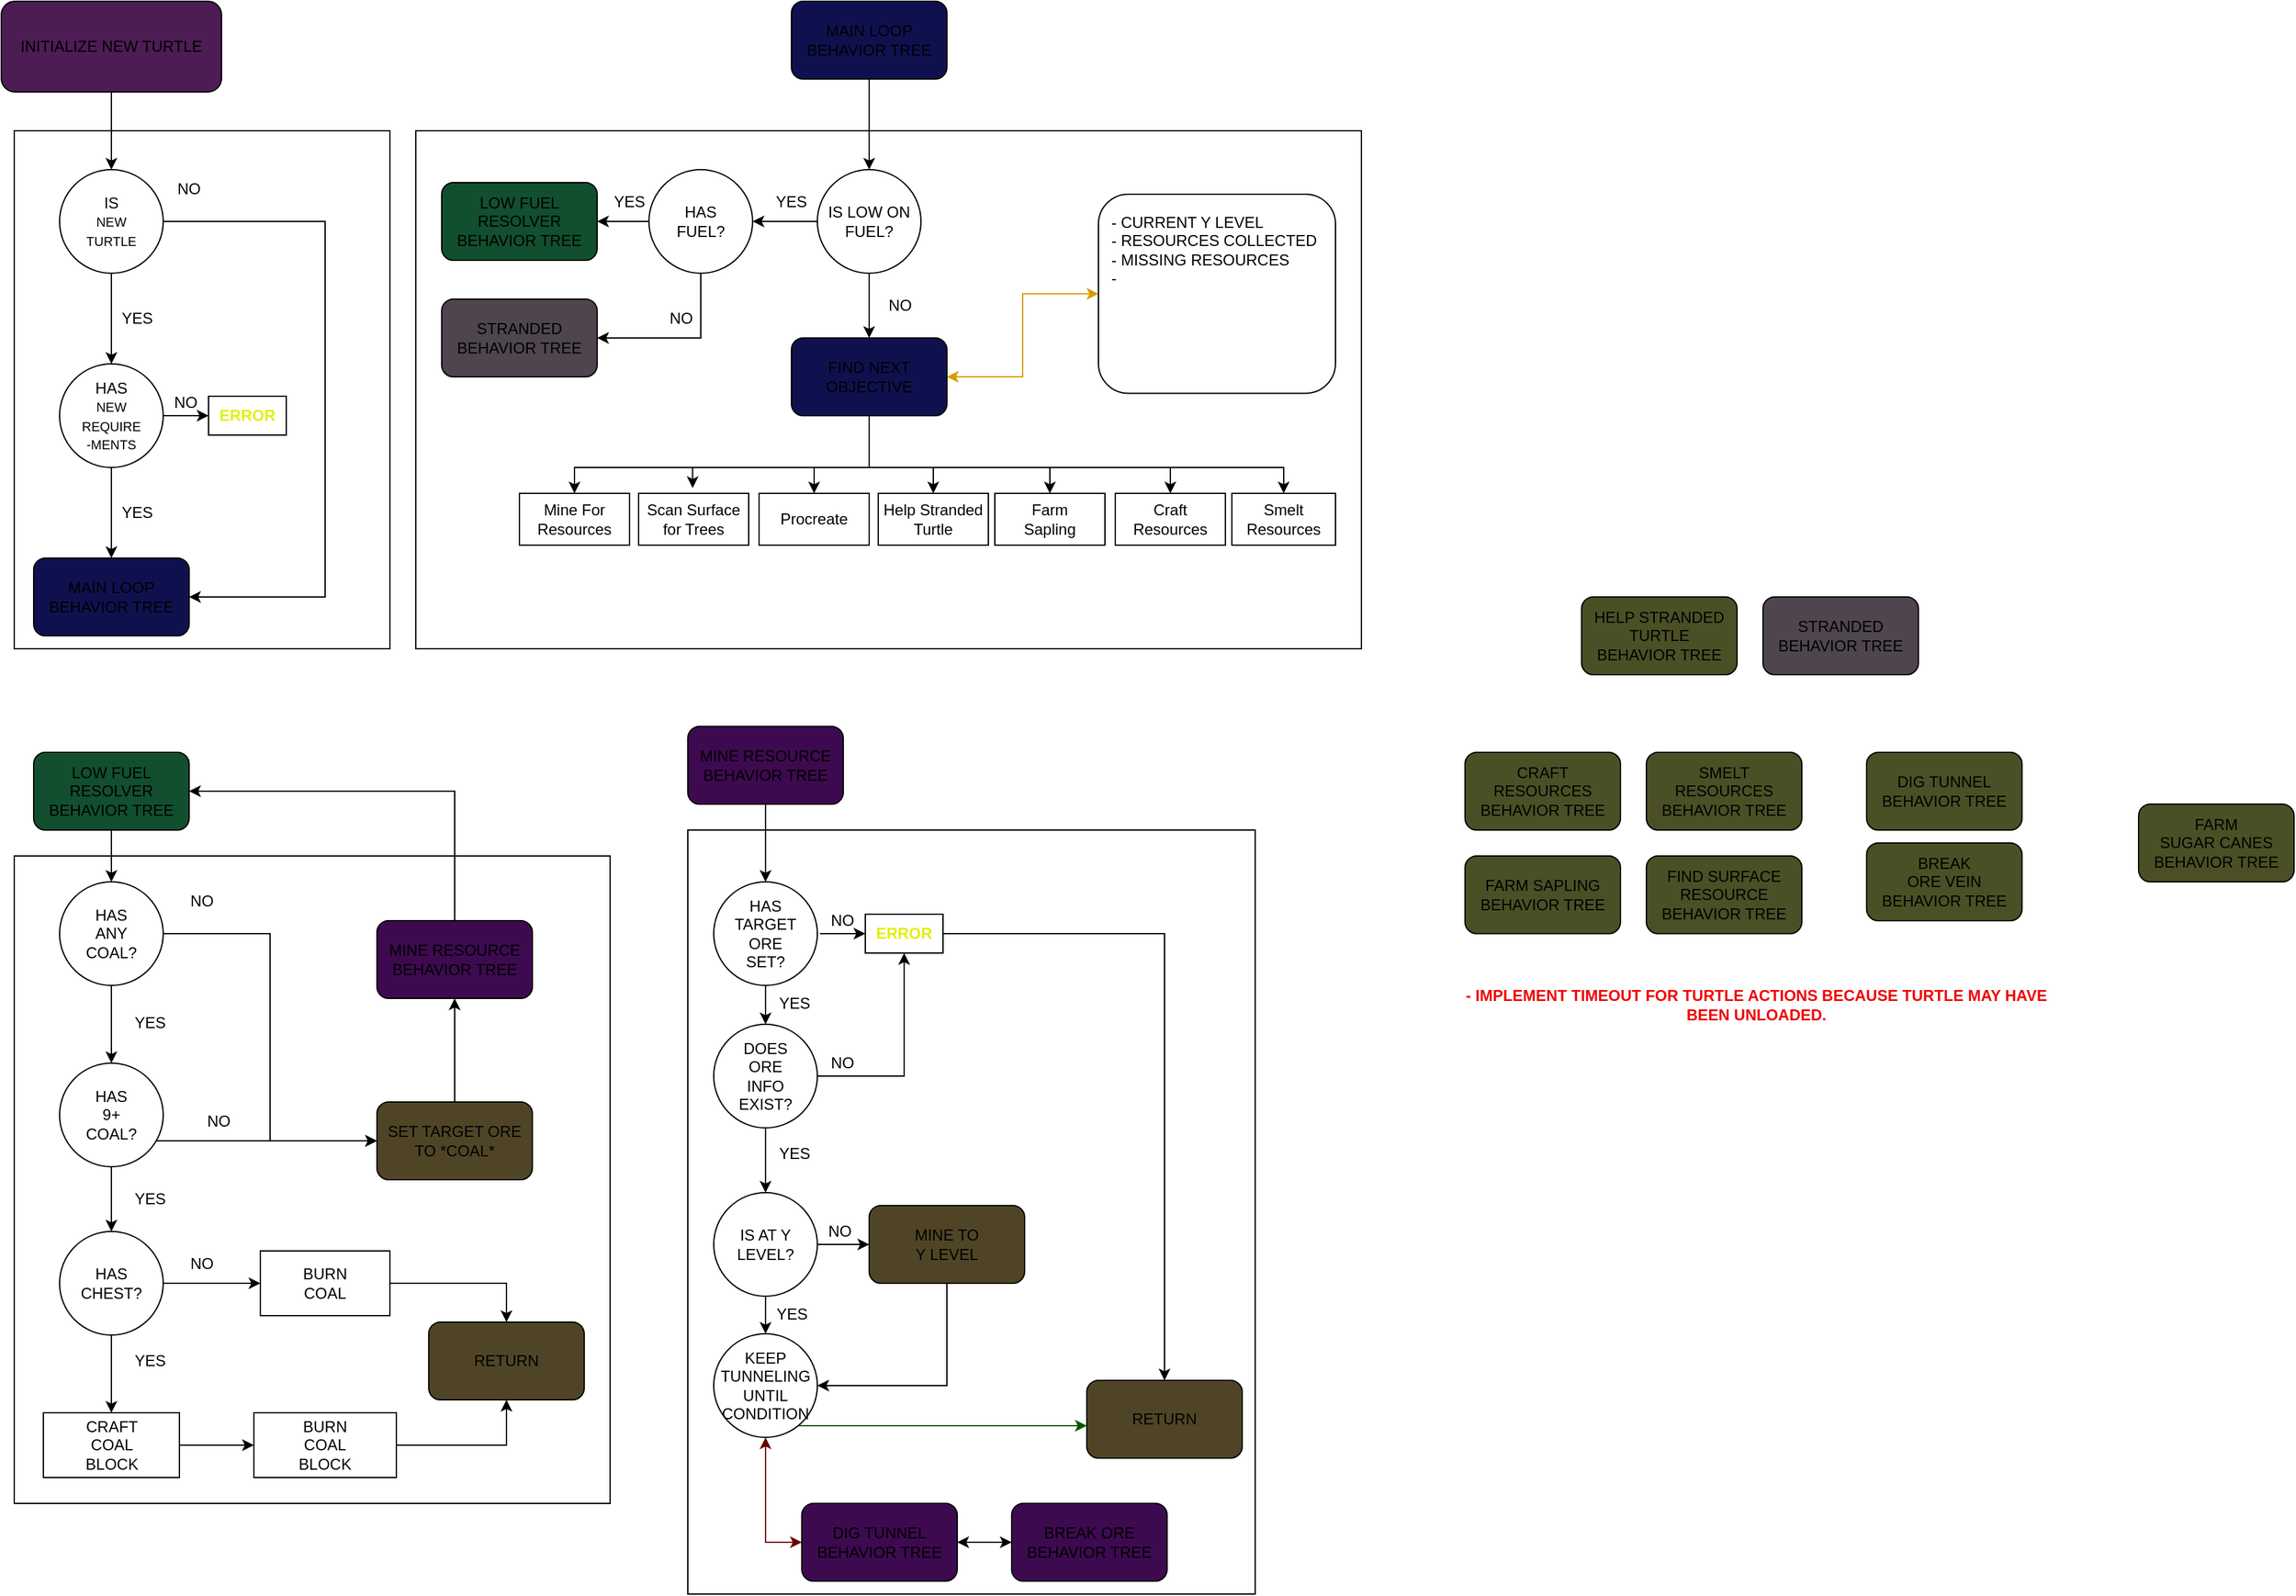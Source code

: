 <mxfile version="22.1.2" type="device">
  <diagram id="C5RBs43oDa-KdzZeNtuy" name="Page-1">
    <mxGraphModel dx="1658" dy="868" grid="1" gridSize="10" guides="1" tooltips="1" connect="1" arrows="1" fold="1" page="0" pageScale="1" pageWidth="827" pageHeight="1169" math="0" shadow="0">
      <root>
        <mxCell id="WIyWlLk6GJQsqaUBKTNV-0" />
        <mxCell id="WIyWlLk6GJQsqaUBKTNV-1" parent="WIyWlLk6GJQsqaUBKTNV-0" />
        <mxCell id="fIsmHAN3YxHPpo_NFKhi-23" value="" style="rounded=0;whiteSpace=wrap;html=1;fillColor=none;" parent="WIyWlLk6GJQsqaUBKTNV-1" vertex="1">
          <mxGeometry x="360" y="140" width="730" height="400" as="geometry" />
        </mxCell>
        <mxCell id="fIsmHAN3YxHPpo_NFKhi-88" value="" style="rounded=0;whiteSpace=wrap;html=1;fillColor=none;" parent="WIyWlLk6GJQsqaUBKTNV-1" vertex="1">
          <mxGeometry x="570" y="680" width="438" height="590" as="geometry" />
        </mxCell>
        <mxCell id="fIsmHAN3YxHPpo_NFKhi-19" value="" style="rounded=0;whiteSpace=wrap;html=1;fillColor=none;" parent="WIyWlLk6GJQsqaUBKTNV-1" vertex="1">
          <mxGeometry x="50" y="140" width="290" height="400" as="geometry" />
        </mxCell>
        <mxCell id="fIsmHAN3YxHPpo_NFKhi-36" value="" style="rounded=0;whiteSpace=wrap;html=1;fillColor=none;" parent="WIyWlLk6GJQsqaUBKTNV-1" vertex="1">
          <mxGeometry x="50" y="700" width="460" height="500" as="geometry" />
        </mxCell>
        <mxCell id="fIsmHAN3YxHPpo_NFKhi-26" style="edgeStyle=orthogonalEdgeStyle;rounded=0;orthogonalLoop=1;jettySize=auto;html=1;entryX=0.5;entryY=0;entryDx=0;entryDy=0;" parent="WIyWlLk6GJQsqaUBKTNV-1" source="fIsmHAN3YxHPpo_NFKhi-1" target="fIsmHAN3YxHPpo_NFKhi-6" edge="1">
          <mxGeometry relative="1" as="geometry" />
        </mxCell>
        <mxCell id="fIsmHAN3YxHPpo_NFKhi-1" value="INITIALIZE NEW TURTLE" style="rounded=1;whiteSpace=wrap;html=1;fillColor=#4D1C54;" parent="WIyWlLk6GJQsqaUBKTNV-1" vertex="1">
          <mxGeometry x="40" y="40" width="170" height="70" as="geometry" />
        </mxCell>
        <mxCell id="fIsmHAN3YxHPpo_NFKhi-5" style="edgeStyle=orthogonalEdgeStyle;rounded=0;orthogonalLoop=1;jettySize=auto;html=1;entryX=0.5;entryY=0;entryDx=0;entryDy=0;exitX=0.5;exitY=1;exitDx=0;exitDy=0;" parent="WIyWlLk6GJQsqaUBKTNV-1" source="fIsmHAN3YxHPpo_NFKhi-6" target="fIsmHAN3YxHPpo_NFKhi-7" edge="1">
          <mxGeometry relative="1" as="geometry">
            <mxPoint x="125" y="270" as="sourcePoint" />
            <mxPoint x="125" y="310" as="targetPoint" />
          </mxGeometry>
        </mxCell>
        <mxCell id="fIsmHAN3YxHPpo_NFKhi-8" style="edgeStyle=orthogonalEdgeStyle;rounded=0;orthogonalLoop=1;jettySize=auto;html=1;entryX=1;entryY=0.5;entryDx=0;entryDy=0;exitX=1;exitY=0.5;exitDx=0;exitDy=0;" parent="WIyWlLk6GJQsqaUBKTNV-1" source="fIsmHAN3YxHPpo_NFKhi-6" target="fIsmHAN3YxHPpo_NFKhi-10" edge="1">
          <mxGeometry relative="1" as="geometry">
            <mxPoint x="200" y="210" as="targetPoint" />
            <Array as="points">
              <mxPoint x="290" y="210" />
              <mxPoint x="290" y="500" />
            </Array>
          </mxGeometry>
        </mxCell>
        <mxCell id="fIsmHAN3YxHPpo_NFKhi-6" value="IS&lt;br style=&quot;font-size: 10px;&quot;&gt;&lt;span style=&quot;font-size: 10px;&quot;&gt;NEW&lt;/span&gt;&lt;br style=&quot;font-size: 10px;&quot;&gt;&lt;span style=&quot;font-size: 10px;&quot;&gt;TURTLE&lt;/span&gt;" style="ellipse;whiteSpace=wrap;html=1;aspect=fixed;" parent="WIyWlLk6GJQsqaUBKTNV-1" vertex="1">
          <mxGeometry x="85" y="170" width="80" height="80" as="geometry" />
        </mxCell>
        <mxCell id="fIsmHAN3YxHPpo_NFKhi-9" style="edgeStyle=orthogonalEdgeStyle;rounded=0;orthogonalLoop=1;jettySize=auto;html=1;" parent="WIyWlLk6GJQsqaUBKTNV-1" source="fIsmHAN3YxHPpo_NFKhi-7" edge="1">
          <mxGeometry relative="1" as="geometry">
            <mxPoint x="200" y="360" as="targetPoint" />
          </mxGeometry>
        </mxCell>
        <mxCell id="fIsmHAN3YxHPpo_NFKhi-11" style="edgeStyle=orthogonalEdgeStyle;rounded=0;orthogonalLoop=1;jettySize=auto;html=1;entryX=0.5;entryY=0;entryDx=0;entryDy=0;" parent="WIyWlLk6GJQsqaUBKTNV-1" source="fIsmHAN3YxHPpo_NFKhi-7" target="fIsmHAN3YxHPpo_NFKhi-10" edge="1">
          <mxGeometry relative="1" as="geometry" />
        </mxCell>
        <mxCell id="fIsmHAN3YxHPpo_NFKhi-7" value="HAS&lt;br style=&quot;font-size: 10px;&quot;&gt;&lt;span style=&quot;font-size: 10px;&quot;&gt;NEW&lt;/span&gt;&lt;br style=&quot;font-size: 10px;&quot;&gt;&lt;span style=&quot;font-size: 10px;&quot;&gt;REQUIRE&lt;br&gt;&lt;/span&gt;&lt;span style=&quot;font-size: 10px;&quot;&gt;-MENTS&lt;/span&gt;" style="ellipse;whiteSpace=wrap;html=1;aspect=fixed;" parent="WIyWlLk6GJQsqaUBKTNV-1" vertex="1">
          <mxGeometry x="85" y="320" width="80" height="80" as="geometry" />
        </mxCell>
        <mxCell id="fIsmHAN3YxHPpo_NFKhi-10" value="MAIN LOOP&lt;br&gt;BEHAVIOR TREE" style="rounded=1;whiteSpace=wrap;html=1;fillColor=#0F114F;" parent="WIyWlLk6GJQsqaUBKTNV-1" vertex="1">
          <mxGeometry x="65" y="470" width="120" height="60" as="geometry" />
        </mxCell>
        <mxCell id="fIsmHAN3YxHPpo_NFKhi-13" value="ERROR" style="text;html=1;strokeColor=default;fillColor=none;align=center;verticalAlign=middle;whiteSpace=wrap;rounded=0;fontColor=#E1F00C;fontStyle=1" parent="WIyWlLk6GJQsqaUBKTNV-1" vertex="1">
          <mxGeometry x="200" y="345" width="60" height="30" as="geometry" />
        </mxCell>
        <mxCell id="fIsmHAN3YxHPpo_NFKhi-14" value="NO" style="text;html=1;strokeColor=none;fillColor=none;align=center;verticalAlign=middle;whiteSpace=wrap;rounded=0;" parent="WIyWlLk6GJQsqaUBKTNV-1" vertex="1">
          <mxGeometry x="165" y="170" width="40" height="30" as="geometry" />
        </mxCell>
        <mxCell id="fIsmHAN3YxHPpo_NFKhi-16" value="NO" style="text;html=1;strokeColor=none;fillColor=none;align=center;verticalAlign=middle;whiteSpace=wrap;rounded=0;" parent="WIyWlLk6GJQsqaUBKTNV-1" vertex="1">
          <mxGeometry x="165" y="340" width="35" height="20" as="geometry" />
        </mxCell>
        <mxCell id="fIsmHAN3YxHPpo_NFKhi-17" value="YES" style="text;html=1;strokeColor=none;fillColor=none;align=center;verticalAlign=middle;whiteSpace=wrap;rounded=0;" parent="WIyWlLk6GJQsqaUBKTNV-1" vertex="1">
          <mxGeometry x="125" y="270" width="40" height="30" as="geometry" />
        </mxCell>
        <mxCell id="fIsmHAN3YxHPpo_NFKhi-18" value="YES" style="text;html=1;strokeColor=none;fillColor=none;align=center;verticalAlign=middle;whiteSpace=wrap;rounded=0;" parent="WIyWlLk6GJQsqaUBKTNV-1" vertex="1">
          <mxGeometry x="125" y="420" width="40" height="30" as="geometry" />
        </mxCell>
        <mxCell id="fIsmHAN3YxHPpo_NFKhi-27" style="edgeStyle=orthogonalEdgeStyle;rounded=0;orthogonalLoop=1;jettySize=auto;html=1;entryX=0.5;entryY=0;entryDx=0;entryDy=0;" parent="WIyWlLk6GJQsqaUBKTNV-1" source="fIsmHAN3YxHPpo_NFKhi-21" target="fIsmHAN3YxHPpo_NFKhi-25" edge="1">
          <mxGeometry relative="1" as="geometry" />
        </mxCell>
        <mxCell id="fIsmHAN3YxHPpo_NFKhi-21" value="MAIN LOOP&lt;br&gt;BEHAVIOR TREE" style="rounded=1;whiteSpace=wrap;html=1;fillColor=#0F114F;" parent="WIyWlLk6GJQsqaUBKTNV-1" vertex="1">
          <mxGeometry x="650" y="40" width="120" height="60" as="geometry" />
        </mxCell>
        <mxCell id="fIsmHAN3YxHPpo_NFKhi-38" style="edgeStyle=orthogonalEdgeStyle;rounded=0;orthogonalLoop=1;jettySize=auto;html=1;entryX=0.5;entryY=0;entryDx=0;entryDy=0;" parent="WIyWlLk6GJQsqaUBKTNV-1" source="fIsmHAN3YxHPpo_NFKhi-22" target="fIsmHAN3YxHPpo_NFKhi-37" edge="1">
          <mxGeometry relative="1" as="geometry" />
        </mxCell>
        <mxCell id="fIsmHAN3YxHPpo_NFKhi-22" value="LOW FUEL&lt;br&gt;RESOLVER&lt;br&gt;BEHAVIOR TREE" style="rounded=1;whiteSpace=wrap;html=1;fillColor=#114F2E;" parent="WIyWlLk6GJQsqaUBKTNV-1" vertex="1">
          <mxGeometry x="65" y="620" width="120" height="60" as="geometry" />
        </mxCell>
        <mxCell id="fIsmHAN3YxHPpo_NFKhi-30" style="edgeStyle=orthogonalEdgeStyle;rounded=0;orthogonalLoop=1;jettySize=auto;html=1;entryX=0.5;entryY=0;entryDx=0;entryDy=0;" parent="WIyWlLk6GJQsqaUBKTNV-1" source="fIsmHAN3YxHPpo_NFKhi-25" target="fIsmHAN3YxHPpo_NFKhi-29" edge="1">
          <mxGeometry relative="1" as="geometry" />
        </mxCell>
        <mxCell id="fIsmHAN3YxHPpo_NFKhi-130" style="edgeStyle=orthogonalEdgeStyle;rounded=0;orthogonalLoop=1;jettySize=auto;html=1;entryX=1;entryY=0.5;entryDx=0;entryDy=0;" parent="WIyWlLk6GJQsqaUBKTNV-1" source="fIsmHAN3YxHPpo_NFKhi-25" target="fIsmHAN3YxHPpo_NFKhi-58" edge="1">
          <mxGeometry relative="1" as="geometry" />
        </mxCell>
        <mxCell id="fIsmHAN3YxHPpo_NFKhi-25" value="IS LOW ON FUEL?" style="ellipse;whiteSpace=wrap;html=1;aspect=fixed;" parent="WIyWlLk6GJQsqaUBKTNV-1" vertex="1">
          <mxGeometry x="670" y="170" width="80" height="80" as="geometry" />
        </mxCell>
        <mxCell id="OW8KxhWi1w3v-cnNSmXm-7" style="edgeStyle=orthogonalEdgeStyle;rounded=0;orthogonalLoop=1;jettySize=auto;html=1;entryX=0;entryY=0.5;entryDx=0;entryDy=0;fillColor=#ffcd28;gradientColor=#ffa500;strokeColor=#d79b00;startArrow=classic;startFill=1;" parent="WIyWlLk6GJQsqaUBKTNV-1" source="fIsmHAN3YxHPpo_NFKhi-29" target="OW8KxhWi1w3v-cnNSmXm-3" edge="1">
          <mxGeometry relative="1" as="geometry" />
        </mxCell>
        <mxCell id="OW8KxhWi1w3v-cnNSmXm-14" style="edgeStyle=orthogonalEdgeStyle;rounded=0;orthogonalLoop=1;jettySize=auto;html=1;entryX=0.5;entryY=0;entryDx=0;entryDy=0;" parent="WIyWlLk6GJQsqaUBKTNV-1" source="fIsmHAN3YxHPpo_NFKhi-29" target="OW8KxhWi1w3v-cnNSmXm-6" edge="1">
          <mxGeometry relative="1" as="geometry">
            <Array as="points">
              <mxPoint x="710" y="400" />
              <mxPoint x="483" y="400" />
            </Array>
          </mxGeometry>
        </mxCell>
        <mxCell id="OW8KxhWi1w3v-cnNSmXm-16" style="edgeStyle=orthogonalEdgeStyle;rounded=0;orthogonalLoop=1;jettySize=auto;html=1;entryX=0.5;entryY=0;entryDx=0;entryDy=0;" parent="WIyWlLk6GJQsqaUBKTNV-1" source="fIsmHAN3YxHPpo_NFKhi-29" target="OW8KxhWi1w3v-cnNSmXm-9" edge="1">
          <mxGeometry relative="1" as="geometry">
            <Array as="points">
              <mxPoint x="710" y="400" />
              <mxPoint x="667" y="400" />
            </Array>
          </mxGeometry>
        </mxCell>
        <mxCell id="OW8KxhWi1w3v-cnNSmXm-17" style="edgeStyle=orthogonalEdgeStyle;rounded=0;orthogonalLoop=1;jettySize=auto;html=1;entryX=0.5;entryY=0;entryDx=0;entryDy=0;" parent="WIyWlLk6GJQsqaUBKTNV-1" source="fIsmHAN3YxHPpo_NFKhi-29" target="OW8KxhWi1w3v-cnNSmXm-8" edge="1">
          <mxGeometry relative="1" as="geometry">
            <Array as="points">
              <mxPoint x="710" y="400" />
              <mxPoint x="759" y="400" />
            </Array>
          </mxGeometry>
        </mxCell>
        <mxCell id="OW8KxhWi1w3v-cnNSmXm-18" style="edgeStyle=orthogonalEdgeStyle;rounded=0;orthogonalLoop=1;jettySize=auto;html=1;entryX=0.5;entryY=0;entryDx=0;entryDy=0;" parent="WIyWlLk6GJQsqaUBKTNV-1" source="fIsmHAN3YxHPpo_NFKhi-29" target="OW8KxhWi1w3v-cnNSmXm-11" edge="1">
          <mxGeometry relative="1" as="geometry">
            <Array as="points">
              <mxPoint x="710" y="400" />
              <mxPoint x="849" y="400" />
            </Array>
          </mxGeometry>
        </mxCell>
        <mxCell id="OW8KxhWi1w3v-cnNSmXm-19" style="edgeStyle=orthogonalEdgeStyle;rounded=0;orthogonalLoop=1;jettySize=auto;html=1;entryX=0.5;entryY=0;entryDx=0;entryDy=0;" parent="WIyWlLk6GJQsqaUBKTNV-1" source="fIsmHAN3YxHPpo_NFKhi-29" target="OW8KxhWi1w3v-cnNSmXm-10" edge="1">
          <mxGeometry relative="1" as="geometry">
            <Array as="points">
              <mxPoint x="710" y="400" />
              <mxPoint x="943" y="400" />
            </Array>
          </mxGeometry>
        </mxCell>
        <mxCell id="OW8KxhWi1w3v-cnNSmXm-20" style="edgeStyle=orthogonalEdgeStyle;rounded=0;orthogonalLoop=1;jettySize=auto;html=1;entryX=0.5;entryY=0;entryDx=0;entryDy=0;" parent="WIyWlLk6GJQsqaUBKTNV-1" source="fIsmHAN3YxHPpo_NFKhi-29" target="OW8KxhWi1w3v-cnNSmXm-12" edge="1">
          <mxGeometry relative="1" as="geometry">
            <Array as="points">
              <mxPoint x="710" y="400" />
              <mxPoint x="1030" y="400" />
            </Array>
          </mxGeometry>
        </mxCell>
        <mxCell id="fIsmHAN3YxHPpo_NFKhi-29" value="FIND NEXT OBJECTIVE" style="rounded=1;whiteSpace=wrap;html=1;fillColor=#0F114F;" parent="WIyWlLk6GJQsqaUBKTNV-1" vertex="1">
          <mxGeometry x="650" y="300" width="120" height="60" as="geometry" />
        </mxCell>
        <mxCell id="fIsmHAN3YxHPpo_NFKhi-32" value="LOW FUEL&lt;br&gt;RESOLVER&lt;br&gt;BEHAVIOR TREE" style="rounded=1;whiteSpace=wrap;html=1;fillColor=#114F2E;" parent="WIyWlLk6GJQsqaUBKTNV-1" vertex="1">
          <mxGeometry x="380" y="180" width="120" height="60" as="geometry" />
        </mxCell>
        <mxCell id="fIsmHAN3YxHPpo_NFKhi-34" value="YES" style="text;html=1;strokeColor=none;fillColor=none;align=center;verticalAlign=middle;whiteSpace=wrap;rounded=0;" parent="WIyWlLk6GJQsqaUBKTNV-1" vertex="1">
          <mxGeometry x="630" y="180" width="40" height="30" as="geometry" />
        </mxCell>
        <mxCell id="fIsmHAN3YxHPpo_NFKhi-47" style="edgeStyle=orthogonalEdgeStyle;rounded=0;orthogonalLoop=1;jettySize=auto;html=1;entryX=0.5;entryY=0;entryDx=0;entryDy=0;" parent="WIyWlLk6GJQsqaUBKTNV-1" source="fIsmHAN3YxHPpo_NFKhi-37" target="fIsmHAN3YxHPpo_NFKhi-41" edge="1">
          <mxGeometry relative="1" as="geometry" />
        </mxCell>
        <mxCell id="fIsmHAN3YxHPpo_NFKhi-124" style="edgeStyle=orthogonalEdgeStyle;rounded=0;orthogonalLoop=1;jettySize=auto;html=1;entryX=0;entryY=0.5;entryDx=0;entryDy=0;" parent="WIyWlLk6GJQsqaUBKTNV-1" source="fIsmHAN3YxHPpo_NFKhi-37" target="fIsmHAN3YxHPpo_NFKhi-83" edge="1">
          <mxGeometry relative="1" as="geometry" />
        </mxCell>
        <mxCell id="fIsmHAN3YxHPpo_NFKhi-37" value="HAS&lt;br&gt;ANY&lt;br&gt;COAL?" style="ellipse;whiteSpace=wrap;html=1;aspect=fixed;" parent="WIyWlLk6GJQsqaUBKTNV-1" vertex="1">
          <mxGeometry x="85" y="720" width="80" height="80" as="geometry" />
        </mxCell>
        <mxCell id="fIsmHAN3YxHPpo_NFKhi-51" style="edgeStyle=orthogonalEdgeStyle;rounded=0;orthogonalLoop=1;jettySize=auto;html=1;entryX=0.5;entryY=0;entryDx=0;entryDy=0;" parent="WIyWlLk6GJQsqaUBKTNV-1" source="fIsmHAN3YxHPpo_NFKhi-41" target="fIsmHAN3YxHPpo_NFKhi-50" edge="1">
          <mxGeometry relative="1" as="geometry" />
        </mxCell>
        <mxCell id="fIsmHAN3YxHPpo_NFKhi-123" style="edgeStyle=orthogonalEdgeStyle;rounded=0;orthogonalLoop=1;jettySize=auto;html=1;entryX=0;entryY=0.5;entryDx=0;entryDy=0;" parent="WIyWlLk6GJQsqaUBKTNV-1" source="fIsmHAN3YxHPpo_NFKhi-41" target="fIsmHAN3YxHPpo_NFKhi-83" edge="1">
          <mxGeometry relative="1" as="geometry">
            <Array as="points">
              <mxPoint x="300" y="920" />
              <mxPoint x="300" y="920" />
            </Array>
          </mxGeometry>
        </mxCell>
        <mxCell id="fIsmHAN3YxHPpo_NFKhi-41" value="HAS&lt;br&gt;9+&lt;br&gt;COAL?" style="ellipse;whiteSpace=wrap;html=1;aspect=fixed;" parent="WIyWlLk6GJQsqaUBKTNV-1" vertex="1">
          <mxGeometry x="85" y="860" width="80" height="80" as="geometry" />
        </mxCell>
        <mxCell id="fIsmHAN3YxHPpo_NFKhi-126" style="edgeStyle=orthogonalEdgeStyle;rounded=0;orthogonalLoop=1;jettySize=auto;html=1;entryX=1;entryY=0.5;entryDx=0;entryDy=0;" parent="WIyWlLk6GJQsqaUBKTNV-1" source="fIsmHAN3YxHPpo_NFKhi-43" target="fIsmHAN3YxHPpo_NFKhi-22" edge="1">
          <mxGeometry relative="1" as="geometry">
            <Array as="points">
              <mxPoint x="390" y="650" />
            </Array>
          </mxGeometry>
        </mxCell>
        <mxCell id="fIsmHAN3YxHPpo_NFKhi-43" value="MINE RESOURCE&lt;br&gt;BEHAVIOR TREE" style="rounded=1;whiteSpace=wrap;html=1;fillColor=#3D0A4F;" parent="WIyWlLk6GJQsqaUBKTNV-1" vertex="1">
          <mxGeometry x="330" y="750" width="120" height="60" as="geometry" />
        </mxCell>
        <mxCell id="fIsmHAN3YxHPpo_NFKhi-87" style="edgeStyle=orthogonalEdgeStyle;rounded=0;orthogonalLoop=1;jettySize=auto;html=1;entryX=0.5;entryY=0;entryDx=0;entryDy=0;" parent="WIyWlLk6GJQsqaUBKTNV-1" source="fIsmHAN3YxHPpo_NFKhi-45" target="fIsmHAN3YxHPpo_NFKhi-86" edge="1">
          <mxGeometry relative="1" as="geometry" />
        </mxCell>
        <mxCell id="fIsmHAN3YxHPpo_NFKhi-45" value="MINE RESOURCE&lt;br&gt;BEHAVIOR TREE" style="rounded=1;whiteSpace=wrap;html=1;fillColor=#3D0A4F;" parent="WIyWlLk6GJQsqaUBKTNV-1" vertex="1">
          <mxGeometry x="570" y="600" width="120" height="60" as="geometry" />
        </mxCell>
        <mxCell id="fIsmHAN3YxHPpo_NFKhi-46" value="NO" style="text;html=1;strokeColor=none;fillColor=none;align=center;verticalAlign=middle;whiteSpace=wrap;rounded=0;" parent="WIyWlLk6GJQsqaUBKTNV-1" vertex="1">
          <mxGeometry x="165" y="720" width="60" height="30" as="geometry" />
        </mxCell>
        <mxCell id="fIsmHAN3YxHPpo_NFKhi-49" value="NO" style="text;html=1;strokeColor=none;fillColor=none;align=center;verticalAlign=middle;whiteSpace=wrap;rounded=0;" parent="WIyWlLk6GJQsqaUBKTNV-1" vertex="1">
          <mxGeometry x="177.5" y="890" width="60" height="30" as="geometry" />
        </mxCell>
        <mxCell id="fIsmHAN3YxHPpo_NFKhi-75" style="edgeStyle=orthogonalEdgeStyle;rounded=0;orthogonalLoop=1;jettySize=auto;html=1;entryX=0;entryY=0.5;entryDx=0;entryDy=0;" parent="WIyWlLk6GJQsqaUBKTNV-1" source="fIsmHAN3YxHPpo_NFKhi-50" target="fIsmHAN3YxHPpo_NFKhi-67" edge="1">
          <mxGeometry relative="1" as="geometry" />
        </mxCell>
        <mxCell id="fIsmHAN3YxHPpo_NFKhi-76" style="edgeStyle=orthogonalEdgeStyle;rounded=0;orthogonalLoop=1;jettySize=auto;html=1;entryX=0.5;entryY=0;entryDx=0;entryDy=0;" parent="WIyWlLk6GJQsqaUBKTNV-1" source="fIsmHAN3YxHPpo_NFKhi-50" target="fIsmHAN3YxHPpo_NFKhi-68" edge="1">
          <mxGeometry relative="1" as="geometry" />
        </mxCell>
        <mxCell id="fIsmHAN3YxHPpo_NFKhi-50" value="HAS&lt;br&gt;CHEST?" style="ellipse;whiteSpace=wrap;html=1;aspect=fixed;" parent="WIyWlLk6GJQsqaUBKTNV-1" vertex="1">
          <mxGeometry x="85" y="990" width="80" height="80" as="geometry" />
        </mxCell>
        <mxCell id="fIsmHAN3YxHPpo_NFKhi-53" value="NO" style="text;html=1;strokeColor=none;fillColor=none;align=center;verticalAlign=middle;whiteSpace=wrap;rounded=0;" parent="WIyWlLk6GJQsqaUBKTNV-1" vertex="1">
          <mxGeometry x="165" y="1000" width="60" height="30" as="geometry" />
        </mxCell>
        <mxCell id="fIsmHAN3YxHPpo_NFKhi-57" value="STRANDED&lt;br&gt;BEHAVIOR TREE" style="rounded=1;whiteSpace=wrap;html=1;fillColor=#4E454F;" parent="WIyWlLk6GJQsqaUBKTNV-1" vertex="1">
          <mxGeometry x="1400" y="500" width="120" height="60" as="geometry" />
        </mxCell>
        <mxCell id="fIsmHAN3YxHPpo_NFKhi-60" value="NO" style="text;html=1;strokeColor=none;fillColor=none;align=center;verticalAlign=middle;whiteSpace=wrap;rounded=0;" parent="WIyWlLk6GJQsqaUBKTNV-1" vertex="1">
          <mxGeometry x="714" y="260" width="40" height="30" as="geometry" />
        </mxCell>
        <mxCell id="fIsmHAN3YxHPpo_NFKhi-61" value="STRANDED&lt;br&gt;BEHAVIOR TREE" style="rounded=1;whiteSpace=wrap;html=1;fillColor=#4E454F;" parent="WIyWlLk6GJQsqaUBKTNV-1" vertex="1">
          <mxGeometry x="380" y="270" width="120" height="60" as="geometry" />
        </mxCell>
        <mxCell id="fIsmHAN3YxHPpo_NFKhi-63" value="NO" style="text;html=1;strokeColor=none;fillColor=none;align=center;verticalAlign=middle;whiteSpace=wrap;rounded=0;" parent="WIyWlLk6GJQsqaUBKTNV-1" vertex="1">
          <mxGeometry x="550" y="270" width="30" height="30" as="geometry" />
        </mxCell>
        <mxCell id="fIsmHAN3YxHPpo_NFKhi-74" style="edgeStyle=orthogonalEdgeStyle;rounded=0;orthogonalLoop=1;jettySize=auto;html=1;entryX=0.5;entryY=0;entryDx=0;entryDy=0;" parent="WIyWlLk6GJQsqaUBKTNV-1" source="fIsmHAN3YxHPpo_NFKhi-67" target="fIsmHAN3YxHPpo_NFKhi-73" edge="1">
          <mxGeometry relative="1" as="geometry">
            <mxPoint x="430" y="1030" as="targetPoint" />
          </mxGeometry>
        </mxCell>
        <mxCell id="fIsmHAN3YxHPpo_NFKhi-67" value="BURN&lt;br&gt;COAL" style="rounded=0;whiteSpace=wrap;html=1;" parent="WIyWlLk6GJQsqaUBKTNV-1" vertex="1">
          <mxGeometry x="240" y="1005" width="100" height="50" as="geometry" />
        </mxCell>
        <mxCell id="fIsmHAN3YxHPpo_NFKhi-77" style="edgeStyle=orthogonalEdgeStyle;rounded=0;orthogonalLoop=1;jettySize=auto;html=1;entryX=0;entryY=0.5;entryDx=0;entryDy=0;" parent="WIyWlLk6GJQsqaUBKTNV-1" source="fIsmHAN3YxHPpo_NFKhi-68" target="fIsmHAN3YxHPpo_NFKhi-69" edge="1">
          <mxGeometry relative="1" as="geometry" />
        </mxCell>
        <mxCell id="fIsmHAN3YxHPpo_NFKhi-68" value="CRAFT&lt;br&gt;COAL&lt;br&gt;BLOCK" style="rounded=0;whiteSpace=wrap;html=1;" parent="WIyWlLk6GJQsqaUBKTNV-1" vertex="1">
          <mxGeometry x="72.5" y="1130" width="105" height="50" as="geometry" />
        </mxCell>
        <mxCell id="fIsmHAN3YxHPpo_NFKhi-78" style="edgeStyle=orthogonalEdgeStyle;rounded=0;orthogonalLoop=1;jettySize=auto;html=1;exitX=1;exitY=0.5;exitDx=0;exitDy=0;entryX=0.5;entryY=1;entryDx=0;entryDy=0;" parent="WIyWlLk6GJQsqaUBKTNV-1" source="fIsmHAN3YxHPpo_NFKhi-69" target="fIsmHAN3YxHPpo_NFKhi-73" edge="1">
          <mxGeometry relative="1" as="geometry" />
        </mxCell>
        <mxCell id="fIsmHAN3YxHPpo_NFKhi-69" value="BURN&lt;br&gt;COAL&lt;br&gt;BLOCK" style="rounded=0;whiteSpace=wrap;html=1;" parent="WIyWlLk6GJQsqaUBKTNV-1" vertex="1">
          <mxGeometry x="235" y="1130" width="110" height="50" as="geometry" />
        </mxCell>
        <mxCell id="fIsmHAN3YxHPpo_NFKhi-73" value="RETURN" style="rounded=1;whiteSpace=wrap;html=1;fillColor=#4F4526;" parent="WIyWlLk6GJQsqaUBKTNV-1" vertex="1">
          <mxGeometry x="370" y="1060" width="120" height="60" as="geometry" />
        </mxCell>
        <mxCell id="fIsmHAN3YxHPpo_NFKhi-80" value="YES" style="text;html=1;strokeColor=none;fillColor=none;align=center;verticalAlign=middle;whiteSpace=wrap;rounded=0;" parent="WIyWlLk6GJQsqaUBKTNV-1" vertex="1">
          <mxGeometry x="125" y="950" width="60" height="30" as="geometry" />
        </mxCell>
        <mxCell id="fIsmHAN3YxHPpo_NFKhi-81" value="YES" style="text;html=1;strokeColor=none;fillColor=none;align=center;verticalAlign=middle;whiteSpace=wrap;rounded=0;" parent="WIyWlLk6GJQsqaUBKTNV-1" vertex="1">
          <mxGeometry x="125" y="1075" width="60" height="30" as="geometry" />
        </mxCell>
        <mxCell id="fIsmHAN3YxHPpo_NFKhi-125" style="edgeStyle=orthogonalEdgeStyle;rounded=0;orthogonalLoop=1;jettySize=auto;html=1;entryX=0.5;entryY=1;entryDx=0;entryDy=0;" parent="WIyWlLk6GJQsqaUBKTNV-1" source="fIsmHAN3YxHPpo_NFKhi-83" target="fIsmHAN3YxHPpo_NFKhi-43" edge="1">
          <mxGeometry relative="1" as="geometry" />
        </mxCell>
        <mxCell id="fIsmHAN3YxHPpo_NFKhi-83" value="SET TARGET ORE TO *COAL*" style="rounded=1;whiteSpace=wrap;html=1;fillColor=#4F4526;" parent="WIyWlLk6GJQsqaUBKTNV-1" vertex="1">
          <mxGeometry x="330" y="890" width="120" height="60" as="geometry" />
        </mxCell>
        <mxCell id="fIsmHAN3YxHPpo_NFKhi-95" style="edgeStyle=orthogonalEdgeStyle;rounded=0;orthogonalLoop=1;jettySize=auto;html=1;entryX=0.5;entryY=0;entryDx=0;entryDy=0;" parent="WIyWlLk6GJQsqaUBKTNV-1" source="fIsmHAN3YxHPpo_NFKhi-86" target="fIsmHAN3YxHPpo_NFKhi-94" edge="1">
          <mxGeometry relative="1" as="geometry" />
        </mxCell>
        <mxCell id="fIsmHAN3YxHPpo_NFKhi-86" value="HAS&lt;br&gt;TARGET&lt;br&gt;ORE&lt;br&gt;SET?" style="ellipse;whiteSpace=wrap;html=1;aspect=fixed;" parent="WIyWlLk6GJQsqaUBKTNV-1" vertex="1">
          <mxGeometry x="590" y="720" width="80" height="80" as="geometry" />
        </mxCell>
        <mxCell id="fIsmHAN3YxHPpo_NFKhi-89" style="edgeStyle=orthogonalEdgeStyle;rounded=0;orthogonalLoop=1;jettySize=auto;html=1;" parent="WIyWlLk6GJQsqaUBKTNV-1" edge="1">
          <mxGeometry relative="1" as="geometry">
            <mxPoint x="707" y="760" as="targetPoint" />
            <mxPoint x="672" y="760" as="sourcePoint" />
          </mxGeometry>
        </mxCell>
        <mxCell id="fIsmHAN3YxHPpo_NFKhi-93" style="edgeStyle=orthogonalEdgeStyle;rounded=0;orthogonalLoop=1;jettySize=auto;html=1;entryX=0.5;entryY=0;entryDx=0;entryDy=0;" parent="WIyWlLk6GJQsqaUBKTNV-1" source="fIsmHAN3YxHPpo_NFKhi-90" target="fIsmHAN3YxHPpo_NFKhi-92" edge="1">
          <mxGeometry relative="1" as="geometry" />
        </mxCell>
        <mxCell id="fIsmHAN3YxHPpo_NFKhi-90" value="ERROR" style="text;html=1;strokeColor=default;fillColor=none;align=center;verticalAlign=middle;whiteSpace=wrap;rounded=0;fontColor=#E1F00C;fontStyle=1" parent="WIyWlLk6GJQsqaUBKTNV-1" vertex="1">
          <mxGeometry x="707" y="745" width="60" height="30" as="geometry" />
        </mxCell>
        <mxCell id="fIsmHAN3YxHPpo_NFKhi-91" value="NO" style="text;html=1;strokeColor=none;fillColor=none;align=center;verticalAlign=middle;whiteSpace=wrap;rounded=0;" parent="WIyWlLk6GJQsqaUBKTNV-1" vertex="1">
          <mxGeometry x="672" y="740" width="35" height="20" as="geometry" />
        </mxCell>
        <mxCell id="fIsmHAN3YxHPpo_NFKhi-92" value="RETURN" style="rounded=1;whiteSpace=wrap;html=1;fillColor=#4F4526;" parent="WIyWlLk6GJQsqaUBKTNV-1" vertex="1">
          <mxGeometry x="878" y="1105" width="120" height="60" as="geometry" />
        </mxCell>
        <mxCell id="fIsmHAN3YxHPpo_NFKhi-96" style="edgeStyle=orthogonalEdgeStyle;rounded=0;orthogonalLoop=1;jettySize=auto;html=1;entryX=0.5;entryY=1;entryDx=0;entryDy=0;" parent="WIyWlLk6GJQsqaUBKTNV-1" source="fIsmHAN3YxHPpo_NFKhi-94" target="fIsmHAN3YxHPpo_NFKhi-90" edge="1">
          <mxGeometry relative="1" as="geometry" />
        </mxCell>
        <mxCell id="fIsmHAN3YxHPpo_NFKhi-101" style="edgeStyle=orthogonalEdgeStyle;rounded=0;orthogonalLoop=1;jettySize=auto;html=1;entryX=0.5;entryY=0;entryDx=0;entryDy=0;" parent="WIyWlLk6GJQsqaUBKTNV-1" source="fIsmHAN3YxHPpo_NFKhi-94" target="fIsmHAN3YxHPpo_NFKhi-100" edge="1">
          <mxGeometry relative="1" as="geometry" />
        </mxCell>
        <mxCell id="fIsmHAN3YxHPpo_NFKhi-94" value="DOES&lt;br&gt;ORE&lt;br&gt;INFO&lt;br&gt;EXIST?" style="ellipse;whiteSpace=wrap;html=1;aspect=fixed;" parent="WIyWlLk6GJQsqaUBKTNV-1" vertex="1">
          <mxGeometry x="590" y="830" width="80" height="80" as="geometry" />
        </mxCell>
        <mxCell id="fIsmHAN3YxHPpo_NFKhi-97" value="NO" style="text;html=1;strokeColor=none;fillColor=none;align=center;verticalAlign=middle;whiteSpace=wrap;rounded=0;" parent="WIyWlLk6GJQsqaUBKTNV-1" vertex="1">
          <mxGeometry x="672" y="850" width="35" height="20" as="geometry" />
        </mxCell>
        <mxCell id="fIsmHAN3YxHPpo_NFKhi-98" value="YES" style="text;html=1;strokeColor=none;fillColor=none;align=center;verticalAlign=middle;whiteSpace=wrap;rounded=0;" parent="WIyWlLk6GJQsqaUBKTNV-1" vertex="1">
          <mxGeometry x="635" y="804" width="35" height="20" as="geometry" />
        </mxCell>
        <mxCell id="fIsmHAN3YxHPpo_NFKhi-105" style="edgeStyle=orthogonalEdgeStyle;rounded=0;orthogonalLoop=1;jettySize=auto;html=1;entryX=0;entryY=0.5;entryDx=0;entryDy=0;" parent="WIyWlLk6GJQsqaUBKTNV-1" source="fIsmHAN3YxHPpo_NFKhi-100" target="fIsmHAN3YxHPpo_NFKhi-104" edge="1">
          <mxGeometry relative="1" as="geometry" />
        </mxCell>
        <mxCell id="fIsmHAN3YxHPpo_NFKhi-107" style="edgeStyle=orthogonalEdgeStyle;rounded=0;orthogonalLoop=1;jettySize=auto;html=1;entryX=0.5;entryY=0;entryDx=0;entryDy=0;" parent="WIyWlLk6GJQsqaUBKTNV-1" source="fIsmHAN3YxHPpo_NFKhi-100" target="fIsmHAN3YxHPpo_NFKhi-106" edge="1">
          <mxGeometry relative="1" as="geometry" />
        </mxCell>
        <mxCell id="fIsmHAN3YxHPpo_NFKhi-100" value="IS AT Y LEVEL?" style="ellipse;whiteSpace=wrap;html=1;aspect=fixed;" parent="WIyWlLk6GJQsqaUBKTNV-1" vertex="1">
          <mxGeometry x="590" y="960" width="80" height="80" as="geometry" />
        </mxCell>
        <mxCell id="fIsmHAN3YxHPpo_NFKhi-102" value="YES" style="text;html=1;strokeColor=none;fillColor=none;align=center;verticalAlign=middle;whiteSpace=wrap;rounded=0;" parent="WIyWlLk6GJQsqaUBKTNV-1" vertex="1">
          <mxGeometry x="635" y="920" width="35" height="20" as="geometry" />
        </mxCell>
        <mxCell id="fIsmHAN3YxHPpo_NFKhi-103" value="NO" style="text;html=1;strokeColor=none;fillColor=none;align=center;verticalAlign=middle;whiteSpace=wrap;rounded=0;" parent="WIyWlLk6GJQsqaUBKTNV-1" vertex="1">
          <mxGeometry x="670" y="980" width="35" height="20" as="geometry" />
        </mxCell>
        <mxCell id="fIsmHAN3YxHPpo_NFKhi-108" style="edgeStyle=orthogonalEdgeStyle;rounded=0;orthogonalLoop=1;jettySize=auto;html=1;entryX=1;entryY=0.5;entryDx=0;entryDy=0;" parent="WIyWlLk6GJQsqaUBKTNV-1" source="fIsmHAN3YxHPpo_NFKhi-104" target="fIsmHAN3YxHPpo_NFKhi-106" edge="1">
          <mxGeometry relative="1" as="geometry">
            <Array as="points">
              <mxPoint x="770" y="1109" />
            </Array>
          </mxGeometry>
        </mxCell>
        <mxCell id="fIsmHAN3YxHPpo_NFKhi-104" value="MINE TO&lt;br&gt;Y LEVEL" style="rounded=1;whiteSpace=wrap;html=1;fillColor=#4F4526;" parent="WIyWlLk6GJQsqaUBKTNV-1" vertex="1">
          <mxGeometry x="710" y="970" width="120" height="60" as="geometry" />
        </mxCell>
        <mxCell id="fIsmHAN3YxHPpo_NFKhi-138" style="edgeStyle=orthogonalEdgeStyle;rounded=0;orthogonalLoop=1;jettySize=auto;html=1;entryX=0;entryY=0.5;entryDx=0;entryDy=0;startArrow=classic;startFill=1;fillColor=#a20025;strokeColor=#6F0000;" parent="WIyWlLk6GJQsqaUBKTNV-1" source="fIsmHAN3YxHPpo_NFKhi-106" target="fIsmHAN3YxHPpo_NFKhi-136" edge="1">
          <mxGeometry relative="1" as="geometry" />
        </mxCell>
        <mxCell id="I_3FkQfr6iUO_htyIcaG-1" style="edgeStyle=orthogonalEdgeStyle;rounded=0;orthogonalLoop=1;jettySize=auto;html=1;fillColor=#008a00;strokeColor=#005700;" parent="WIyWlLk6GJQsqaUBKTNV-1" source="fIsmHAN3YxHPpo_NFKhi-106" edge="1">
          <mxGeometry relative="1" as="geometry">
            <Array as="points">
              <mxPoint x="878" y="1140" />
            </Array>
            <mxPoint x="878" y="1140" as="targetPoint" />
          </mxGeometry>
        </mxCell>
        <mxCell id="fIsmHAN3YxHPpo_NFKhi-106" value="KEEP&lt;br&gt;TUNNELING&lt;br&gt;UNTIL&lt;br&gt;CONDITION" style="ellipse;whiteSpace=wrap;html=1;aspect=fixed;" parent="WIyWlLk6GJQsqaUBKTNV-1" vertex="1">
          <mxGeometry x="590" y="1069" width="80" height="80" as="geometry" />
        </mxCell>
        <mxCell id="fIsmHAN3YxHPpo_NFKhi-109" value="YES" style="text;html=1;strokeColor=none;fillColor=none;align=center;verticalAlign=middle;whiteSpace=wrap;rounded=0;" parent="WIyWlLk6GJQsqaUBKTNV-1" vertex="1">
          <mxGeometry x="633" y="1044" width="35" height="20" as="geometry" />
        </mxCell>
        <mxCell id="fIsmHAN3YxHPpo_NFKhi-111" value="BREAK&lt;br&gt;ORE VEIN&lt;br&gt;BEHAVIOR TREE" style="rounded=1;whiteSpace=wrap;html=1;fillColor=#4B4F25;" parent="WIyWlLk6GJQsqaUBKTNV-1" vertex="1">
          <mxGeometry x="1480" y="690" width="120" height="60" as="geometry" />
        </mxCell>
        <mxCell id="fIsmHAN3YxHPpo_NFKhi-112" value="DIG TUNNEL&lt;br&gt;BEHAVIOR TREE" style="rounded=1;whiteSpace=wrap;html=1;fillColor=#4B4F25;" parent="WIyWlLk6GJQsqaUBKTNV-1" vertex="1">
          <mxGeometry x="1480" y="620" width="120" height="60" as="geometry" />
        </mxCell>
        <mxCell id="fIsmHAN3YxHPpo_NFKhi-113" value="CRAFT&lt;br&gt;RESOURCES&lt;br&gt;BEHAVIOR TREE" style="rounded=1;whiteSpace=wrap;html=1;fillColor=#4B4F25;" parent="WIyWlLk6GJQsqaUBKTNV-1" vertex="1">
          <mxGeometry x="1170" y="620" width="120" height="60" as="geometry" />
        </mxCell>
        <mxCell id="fIsmHAN3YxHPpo_NFKhi-114" value="SMELT&lt;br&gt;RESOURCES&lt;br&gt;BEHAVIOR TREE" style="rounded=1;whiteSpace=wrap;html=1;fillColor=#4B4F25;" parent="WIyWlLk6GJQsqaUBKTNV-1" vertex="1">
          <mxGeometry x="1310" y="620" width="120" height="60" as="geometry" />
        </mxCell>
        <mxCell id="fIsmHAN3YxHPpo_NFKhi-115" value="FARM SAPLING&lt;br&gt;BEHAVIOR TREE" style="rounded=1;whiteSpace=wrap;html=1;fillColor=#4B4F25;" parent="WIyWlLk6GJQsqaUBKTNV-1" vertex="1">
          <mxGeometry x="1170" y="700" width="120" height="60" as="geometry" />
        </mxCell>
        <mxCell id="fIsmHAN3YxHPpo_NFKhi-116" value="FIND SURFACE&lt;br&gt;RESOURCE&lt;br&gt;BEHAVIOR TREE" style="rounded=1;whiteSpace=wrap;html=1;fillColor=#4B4F25;" parent="WIyWlLk6GJQsqaUBKTNV-1" vertex="1">
          <mxGeometry x="1310" y="700" width="120" height="60" as="geometry" />
        </mxCell>
        <mxCell id="fIsmHAN3YxHPpo_NFKhi-117" value="HELP STRANDED&lt;br&gt;TURTLE&lt;br&gt;BEHAVIOR TREE" style="rounded=1;whiteSpace=wrap;html=1;fillColor=#4B4F25;" parent="WIyWlLk6GJQsqaUBKTNV-1" vertex="1">
          <mxGeometry x="1260" y="500" width="120" height="60" as="geometry" />
        </mxCell>
        <mxCell id="fIsmHAN3YxHPpo_NFKhi-131" style="edgeStyle=orthogonalEdgeStyle;rounded=0;orthogonalLoop=1;jettySize=auto;html=1;entryX=1;entryY=0.5;entryDx=0;entryDy=0;" parent="WIyWlLk6GJQsqaUBKTNV-1" source="fIsmHAN3YxHPpo_NFKhi-58" target="fIsmHAN3YxHPpo_NFKhi-32" edge="1">
          <mxGeometry relative="1" as="geometry" />
        </mxCell>
        <mxCell id="fIsmHAN3YxHPpo_NFKhi-134" style="edgeStyle=orthogonalEdgeStyle;rounded=0;orthogonalLoop=1;jettySize=auto;html=1;entryX=1;entryY=0.5;entryDx=0;entryDy=0;" parent="WIyWlLk6GJQsqaUBKTNV-1" source="fIsmHAN3YxHPpo_NFKhi-58" target="fIsmHAN3YxHPpo_NFKhi-61" edge="1">
          <mxGeometry relative="1" as="geometry">
            <Array as="points">
              <mxPoint x="580" y="300" />
            </Array>
          </mxGeometry>
        </mxCell>
        <mxCell id="fIsmHAN3YxHPpo_NFKhi-58" value="HAS&lt;br&gt;FUEL?" style="ellipse;whiteSpace=wrap;html=1;aspect=fixed;" parent="WIyWlLk6GJQsqaUBKTNV-1" vertex="1">
          <mxGeometry x="540" y="170" width="80" height="80" as="geometry" />
        </mxCell>
        <mxCell id="fIsmHAN3YxHPpo_NFKhi-133" value="YES" style="text;html=1;strokeColor=none;fillColor=none;align=center;verticalAlign=middle;whiteSpace=wrap;rounded=0;" parent="WIyWlLk6GJQsqaUBKTNV-1" vertex="1">
          <mxGeometry x="500" y="180" width="50" height="30" as="geometry" />
        </mxCell>
        <mxCell id="fIsmHAN3YxHPpo_NFKhi-140" style="edgeStyle=orthogonalEdgeStyle;rounded=0;orthogonalLoop=1;jettySize=auto;html=1;entryX=0;entryY=0.5;entryDx=0;entryDy=0;startArrow=classic;startFill=1;" parent="WIyWlLk6GJQsqaUBKTNV-1" source="fIsmHAN3YxHPpo_NFKhi-136" target="fIsmHAN3YxHPpo_NFKhi-137" edge="1">
          <mxGeometry relative="1" as="geometry" />
        </mxCell>
        <mxCell id="fIsmHAN3YxHPpo_NFKhi-136" value="DIG TUNNEL&lt;br&gt;BEHAVIOR TREE" style="rounded=1;whiteSpace=wrap;html=1;fillColor=#3D0A4F;" parent="WIyWlLk6GJQsqaUBKTNV-1" vertex="1">
          <mxGeometry x="658" y="1200" width="120" height="60" as="geometry" />
        </mxCell>
        <mxCell id="fIsmHAN3YxHPpo_NFKhi-137" value="BREAK ORE&lt;br&gt;BEHAVIOR TREE" style="rounded=1;whiteSpace=wrap;html=1;fillColor=#3D0A4F;" parent="WIyWlLk6GJQsqaUBKTNV-1" vertex="1">
          <mxGeometry x="820" y="1200" width="120" height="60" as="geometry" />
        </mxCell>
        <mxCell id="OW8KxhWi1w3v-cnNSmXm-1" value="YES" style="text;html=1;strokeColor=none;fillColor=none;align=center;verticalAlign=middle;whiteSpace=wrap;rounded=0;" parent="WIyWlLk6GJQsqaUBKTNV-1" vertex="1">
          <mxGeometry x="125" y="814" width="60" height="30" as="geometry" />
        </mxCell>
        <mxCell id="OW8KxhWi1w3v-cnNSmXm-3" value="- CURRENT Y LEVEL&lt;br&gt;- RESOURCES COLLECTED&lt;br&gt;- MISSING RESOURCES&lt;br&gt;-&amp;nbsp;" style="rounded=1;html=1;verticalAlign=top;align=left;spacingTop=8;spacingLeft=8;whiteSpace=wrap;" parent="WIyWlLk6GJQsqaUBKTNV-1" vertex="1">
          <mxGeometry x="887" y="189" width="183" height="153.75" as="geometry" />
        </mxCell>
        <mxCell id="OW8KxhWi1w3v-cnNSmXm-5" value="Scan Surface &lt;br&gt;for Trees" style="rounded=0;whiteSpace=wrap;html=1;" parent="WIyWlLk6GJQsqaUBKTNV-1" vertex="1">
          <mxGeometry x="532" y="420" width="85" height="40" as="geometry" />
        </mxCell>
        <mxCell id="OW8KxhWi1w3v-cnNSmXm-6" value="Mine For&lt;br&gt;Resources" style="rounded=0;whiteSpace=wrap;html=1;" parent="WIyWlLk6GJQsqaUBKTNV-1" vertex="1">
          <mxGeometry x="440" y="420" width="85" height="40" as="geometry" />
        </mxCell>
        <mxCell id="OW8KxhWi1w3v-cnNSmXm-8" value="Help Stranded&lt;br&gt;Turtle" style="rounded=0;whiteSpace=wrap;html=1;" parent="WIyWlLk6GJQsqaUBKTNV-1" vertex="1">
          <mxGeometry x="717" y="420" width="85" height="40" as="geometry" />
        </mxCell>
        <mxCell id="OW8KxhWi1w3v-cnNSmXm-9" value="Procreate" style="rounded=0;whiteSpace=wrap;html=1;" parent="WIyWlLk6GJQsqaUBKTNV-1" vertex="1">
          <mxGeometry x="625" y="420" width="85" height="40" as="geometry" />
        </mxCell>
        <mxCell id="OW8KxhWi1w3v-cnNSmXm-10" value="Craft Resources" style="rounded=0;whiteSpace=wrap;html=1;" parent="WIyWlLk6GJQsqaUBKTNV-1" vertex="1">
          <mxGeometry x="900" y="420" width="85" height="40" as="geometry" />
        </mxCell>
        <mxCell id="OW8KxhWi1w3v-cnNSmXm-11" value="Farm&lt;br&gt;Sapling" style="rounded=0;whiteSpace=wrap;html=1;" parent="WIyWlLk6GJQsqaUBKTNV-1" vertex="1">
          <mxGeometry x="807" y="420" width="85" height="40" as="geometry" />
        </mxCell>
        <mxCell id="OW8KxhWi1w3v-cnNSmXm-12" value="Smelt Resources" style="rounded=0;whiteSpace=wrap;html=1;" parent="WIyWlLk6GJQsqaUBKTNV-1" vertex="1">
          <mxGeometry x="990" y="420" width="80" height="40" as="geometry" />
        </mxCell>
        <mxCell id="OW8KxhWi1w3v-cnNSmXm-15" style="edgeStyle=orthogonalEdgeStyle;rounded=0;orthogonalLoop=1;jettySize=auto;html=1;entryX=0.491;entryY=-0.103;entryDx=0;entryDy=0;entryPerimeter=0;" parent="WIyWlLk6GJQsqaUBKTNV-1" source="fIsmHAN3YxHPpo_NFKhi-29" target="OW8KxhWi1w3v-cnNSmXm-5" edge="1">
          <mxGeometry relative="1" as="geometry">
            <Array as="points">
              <mxPoint x="710" y="400" />
              <mxPoint x="574" y="400" />
            </Array>
          </mxGeometry>
        </mxCell>
        <mxCell id="80_TLKr1YymSjfKJ-6X8-0" value="- IMPLEMENT TIMEOUT FOR TURTLE ACTIONS BECAUSE TURTLE MAY HAVE BEEN UNLOADED." style="text;html=1;strokeColor=none;fillColor=none;align=center;verticalAlign=middle;whiteSpace=wrap;rounded=0;fontColor=#F00202;fontStyle=1" parent="WIyWlLk6GJQsqaUBKTNV-1" vertex="1">
          <mxGeometry x="1160" y="760" width="470" height="110" as="geometry" />
        </mxCell>
        <mxCell id="hAAerTEVpfKVvJK9qqS1-0" value="FARM&lt;br&gt;SUGAR CANES&lt;br&gt;BEHAVIOR TREE" style="rounded=1;whiteSpace=wrap;html=1;fillColor=#4B4F25;" parent="WIyWlLk6GJQsqaUBKTNV-1" vertex="1">
          <mxGeometry x="1690" y="660" width="120" height="60" as="geometry" />
        </mxCell>
      </root>
    </mxGraphModel>
  </diagram>
</mxfile>
